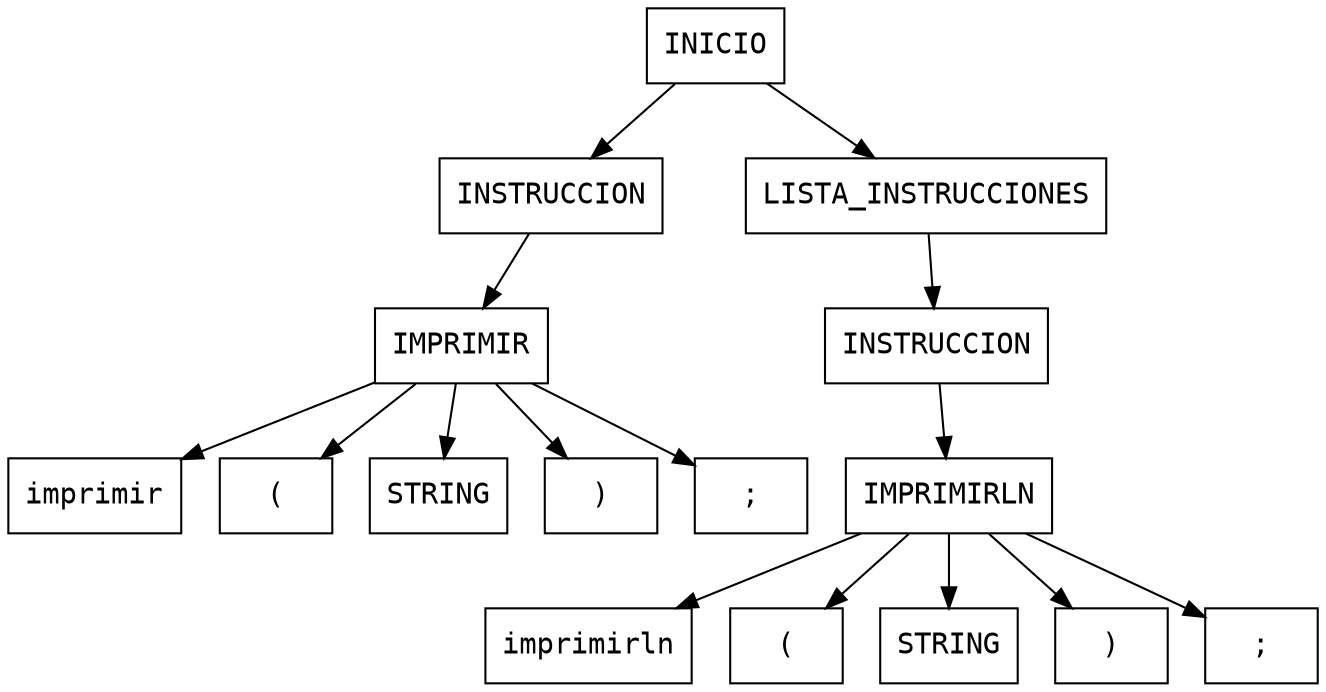 // Graph20231029-195516
digraph {
	node [fillcolor=white fontcolor=black fontname=Courier shape=box style=filled]
	nodo0 [label=INICIO]
	nodo1 [label=INSTRUCCION]
	nodo2 [label=IMPRIMIR]
	nodo1 -> nodo2
	nodo3 [label=imprimir]
	nodo2 -> nodo3
	nodo4 [label="("]
	nodo2 -> nodo4
	nodo5 [label=STRING]
	nodo2 -> nodo5
	nodo6 [label=")"]
	nodo2 -> nodo6
	nodo7 [label=";"]
	nodo2 -> nodo7
	nodo0 -> nodo1
	nodo8 [label=LISTA_INSTRUCCIONES]
	nodo0 -> nodo8
	nodo9 [label=INSTRUCCION]
	nodo10 [label=IMPRIMIRLN]
	nodo9 -> nodo10
	nodo11 [label=imprimirln]
	nodo10 -> nodo11
	nodo12 [label="("]
	nodo10 -> nodo12
	nodo13 [label=STRING]
	nodo10 -> nodo13
	nodo14 [label=")"]
	nodo10 -> nodo14
	nodo15 [label=";"]
	nodo10 -> nodo15
	nodo8 -> nodo9
}
